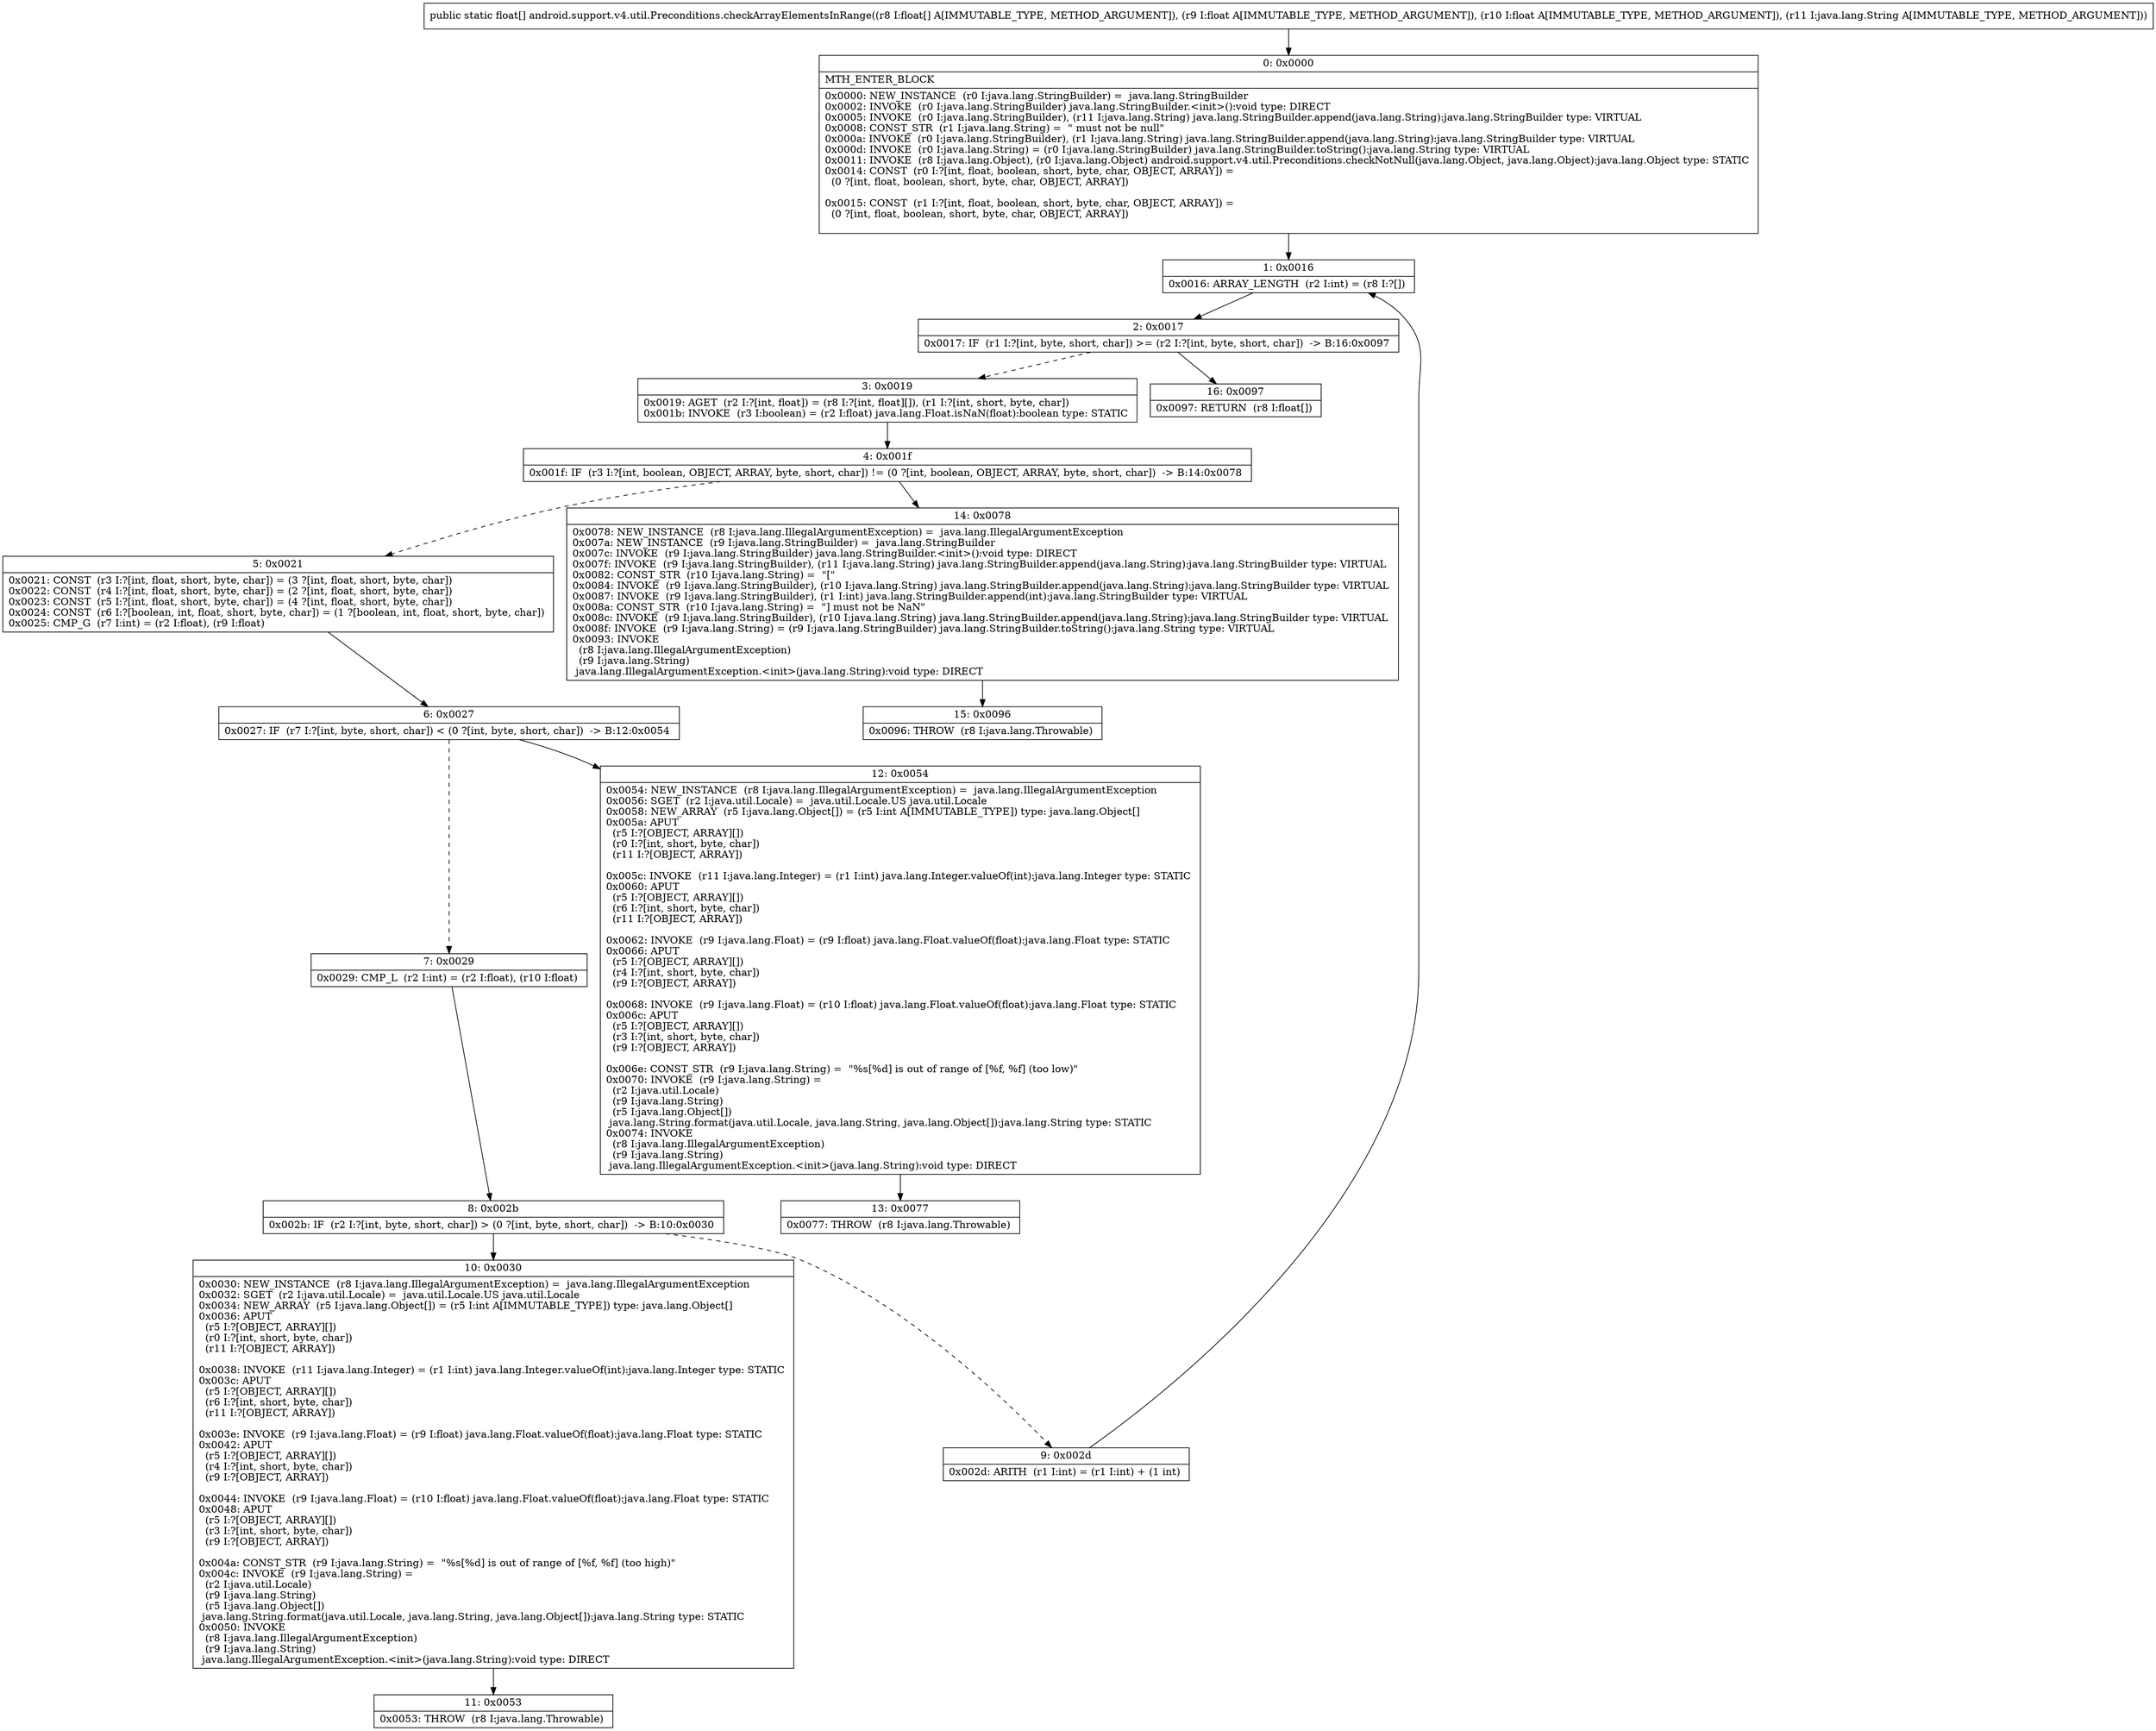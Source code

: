 digraph "CFG forandroid.support.v4.util.Preconditions.checkArrayElementsInRange([FFFLjava\/lang\/String;)[F" {
Node_0 [shape=record,label="{0\:\ 0x0000|MTH_ENTER_BLOCK\l|0x0000: NEW_INSTANCE  (r0 I:java.lang.StringBuilder) =  java.lang.StringBuilder \l0x0002: INVOKE  (r0 I:java.lang.StringBuilder) java.lang.StringBuilder.\<init\>():void type: DIRECT \l0x0005: INVOKE  (r0 I:java.lang.StringBuilder), (r11 I:java.lang.String) java.lang.StringBuilder.append(java.lang.String):java.lang.StringBuilder type: VIRTUAL \l0x0008: CONST_STR  (r1 I:java.lang.String) =  \" must not be null\" \l0x000a: INVOKE  (r0 I:java.lang.StringBuilder), (r1 I:java.lang.String) java.lang.StringBuilder.append(java.lang.String):java.lang.StringBuilder type: VIRTUAL \l0x000d: INVOKE  (r0 I:java.lang.String) = (r0 I:java.lang.StringBuilder) java.lang.StringBuilder.toString():java.lang.String type: VIRTUAL \l0x0011: INVOKE  (r8 I:java.lang.Object), (r0 I:java.lang.Object) android.support.v4.util.Preconditions.checkNotNull(java.lang.Object, java.lang.Object):java.lang.Object type: STATIC \l0x0014: CONST  (r0 I:?[int, float, boolean, short, byte, char, OBJECT, ARRAY]) = \l  (0 ?[int, float, boolean, short, byte, char, OBJECT, ARRAY])\l \l0x0015: CONST  (r1 I:?[int, float, boolean, short, byte, char, OBJECT, ARRAY]) = \l  (0 ?[int, float, boolean, short, byte, char, OBJECT, ARRAY])\l \l}"];
Node_1 [shape=record,label="{1\:\ 0x0016|0x0016: ARRAY_LENGTH  (r2 I:int) = (r8 I:?[]) \l}"];
Node_2 [shape=record,label="{2\:\ 0x0017|0x0017: IF  (r1 I:?[int, byte, short, char]) \>= (r2 I:?[int, byte, short, char])  \-\> B:16:0x0097 \l}"];
Node_3 [shape=record,label="{3\:\ 0x0019|0x0019: AGET  (r2 I:?[int, float]) = (r8 I:?[int, float][]), (r1 I:?[int, short, byte, char]) \l0x001b: INVOKE  (r3 I:boolean) = (r2 I:float) java.lang.Float.isNaN(float):boolean type: STATIC \l}"];
Node_4 [shape=record,label="{4\:\ 0x001f|0x001f: IF  (r3 I:?[int, boolean, OBJECT, ARRAY, byte, short, char]) != (0 ?[int, boolean, OBJECT, ARRAY, byte, short, char])  \-\> B:14:0x0078 \l}"];
Node_5 [shape=record,label="{5\:\ 0x0021|0x0021: CONST  (r3 I:?[int, float, short, byte, char]) = (3 ?[int, float, short, byte, char]) \l0x0022: CONST  (r4 I:?[int, float, short, byte, char]) = (2 ?[int, float, short, byte, char]) \l0x0023: CONST  (r5 I:?[int, float, short, byte, char]) = (4 ?[int, float, short, byte, char]) \l0x0024: CONST  (r6 I:?[boolean, int, float, short, byte, char]) = (1 ?[boolean, int, float, short, byte, char]) \l0x0025: CMP_G  (r7 I:int) = (r2 I:float), (r9 I:float) \l}"];
Node_6 [shape=record,label="{6\:\ 0x0027|0x0027: IF  (r7 I:?[int, byte, short, char]) \< (0 ?[int, byte, short, char])  \-\> B:12:0x0054 \l}"];
Node_7 [shape=record,label="{7\:\ 0x0029|0x0029: CMP_L  (r2 I:int) = (r2 I:float), (r10 I:float) \l}"];
Node_8 [shape=record,label="{8\:\ 0x002b|0x002b: IF  (r2 I:?[int, byte, short, char]) \> (0 ?[int, byte, short, char])  \-\> B:10:0x0030 \l}"];
Node_9 [shape=record,label="{9\:\ 0x002d|0x002d: ARITH  (r1 I:int) = (r1 I:int) + (1 int) \l}"];
Node_10 [shape=record,label="{10\:\ 0x0030|0x0030: NEW_INSTANCE  (r8 I:java.lang.IllegalArgumentException) =  java.lang.IllegalArgumentException \l0x0032: SGET  (r2 I:java.util.Locale) =  java.util.Locale.US java.util.Locale \l0x0034: NEW_ARRAY  (r5 I:java.lang.Object[]) = (r5 I:int A[IMMUTABLE_TYPE]) type: java.lang.Object[] \l0x0036: APUT  \l  (r5 I:?[OBJECT, ARRAY][])\l  (r0 I:?[int, short, byte, char])\l  (r11 I:?[OBJECT, ARRAY])\l \l0x0038: INVOKE  (r11 I:java.lang.Integer) = (r1 I:int) java.lang.Integer.valueOf(int):java.lang.Integer type: STATIC \l0x003c: APUT  \l  (r5 I:?[OBJECT, ARRAY][])\l  (r6 I:?[int, short, byte, char])\l  (r11 I:?[OBJECT, ARRAY])\l \l0x003e: INVOKE  (r9 I:java.lang.Float) = (r9 I:float) java.lang.Float.valueOf(float):java.lang.Float type: STATIC \l0x0042: APUT  \l  (r5 I:?[OBJECT, ARRAY][])\l  (r4 I:?[int, short, byte, char])\l  (r9 I:?[OBJECT, ARRAY])\l \l0x0044: INVOKE  (r9 I:java.lang.Float) = (r10 I:float) java.lang.Float.valueOf(float):java.lang.Float type: STATIC \l0x0048: APUT  \l  (r5 I:?[OBJECT, ARRAY][])\l  (r3 I:?[int, short, byte, char])\l  (r9 I:?[OBJECT, ARRAY])\l \l0x004a: CONST_STR  (r9 I:java.lang.String) =  \"%s[%d] is out of range of [%f, %f] (too high)\" \l0x004c: INVOKE  (r9 I:java.lang.String) = \l  (r2 I:java.util.Locale)\l  (r9 I:java.lang.String)\l  (r5 I:java.lang.Object[])\l java.lang.String.format(java.util.Locale, java.lang.String, java.lang.Object[]):java.lang.String type: STATIC \l0x0050: INVOKE  \l  (r8 I:java.lang.IllegalArgumentException)\l  (r9 I:java.lang.String)\l java.lang.IllegalArgumentException.\<init\>(java.lang.String):void type: DIRECT \l}"];
Node_11 [shape=record,label="{11\:\ 0x0053|0x0053: THROW  (r8 I:java.lang.Throwable) \l}"];
Node_12 [shape=record,label="{12\:\ 0x0054|0x0054: NEW_INSTANCE  (r8 I:java.lang.IllegalArgumentException) =  java.lang.IllegalArgumentException \l0x0056: SGET  (r2 I:java.util.Locale) =  java.util.Locale.US java.util.Locale \l0x0058: NEW_ARRAY  (r5 I:java.lang.Object[]) = (r5 I:int A[IMMUTABLE_TYPE]) type: java.lang.Object[] \l0x005a: APUT  \l  (r5 I:?[OBJECT, ARRAY][])\l  (r0 I:?[int, short, byte, char])\l  (r11 I:?[OBJECT, ARRAY])\l \l0x005c: INVOKE  (r11 I:java.lang.Integer) = (r1 I:int) java.lang.Integer.valueOf(int):java.lang.Integer type: STATIC \l0x0060: APUT  \l  (r5 I:?[OBJECT, ARRAY][])\l  (r6 I:?[int, short, byte, char])\l  (r11 I:?[OBJECT, ARRAY])\l \l0x0062: INVOKE  (r9 I:java.lang.Float) = (r9 I:float) java.lang.Float.valueOf(float):java.lang.Float type: STATIC \l0x0066: APUT  \l  (r5 I:?[OBJECT, ARRAY][])\l  (r4 I:?[int, short, byte, char])\l  (r9 I:?[OBJECT, ARRAY])\l \l0x0068: INVOKE  (r9 I:java.lang.Float) = (r10 I:float) java.lang.Float.valueOf(float):java.lang.Float type: STATIC \l0x006c: APUT  \l  (r5 I:?[OBJECT, ARRAY][])\l  (r3 I:?[int, short, byte, char])\l  (r9 I:?[OBJECT, ARRAY])\l \l0x006e: CONST_STR  (r9 I:java.lang.String) =  \"%s[%d] is out of range of [%f, %f] (too low)\" \l0x0070: INVOKE  (r9 I:java.lang.String) = \l  (r2 I:java.util.Locale)\l  (r9 I:java.lang.String)\l  (r5 I:java.lang.Object[])\l java.lang.String.format(java.util.Locale, java.lang.String, java.lang.Object[]):java.lang.String type: STATIC \l0x0074: INVOKE  \l  (r8 I:java.lang.IllegalArgumentException)\l  (r9 I:java.lang.String)\l java.lang.IllegalArgumentException.\<init\>(java.lang.String):void type: DIRECT \l}"];
Node_13 [shape=record,label="{13\:\ 0x0077|0x0077: THROW  (r8 I:java.lang.Throwable) \l}"];
Node_14 [shape=record,label="{14\:\ 0x0078|0x0078: NEW_INSTANCE  (r8 I:java.lang.IllegalArgumentException) =  java.lang.IllegalArgumentException \l0x007a: NEW_INSTANCE  (r9 I:java.lang.StringBuilder) =  java.lang.StringBuilder \l0x007c: INVOKE  (r9 I:java.lang.StringBuilder) java.lang.StringBuilder.\<init\>():void type: DIRECT \l0x007f: INVOKE  (r9 I:java.lang.StringBuilder), (r11 I:java.lang.String) java.lang.StringBuilder.append(java.lang.String):java.lang.StringBuilder type: VIRTUAL \l0x0082: CONST_STR  (r10 I:java.lang.String) =  \"[\" \l0x0084: INVOKE  (r9 I:java.lang.StringBuilder), (r10 I:java.lang.String) java.lang.StringBuilder.append(java.lang.String):java.lang.StringBuilder type: VIRTUAL \l0x0087: INVOKE  (r9 I:java.lang.StringBuilder), (r1 I:int) java.lang.StringBuilder.append(int):java.lang.StringBuilder type: VIRTUAL \l0x008a: CONST_STR  (r10 I:java.lang.String) =  \"] must not be NaN\" \l0x008c: INVOKE  (r9 I:java.lang.StringBuilder), (r10 I:java.lang.String) java.lang.StringBuilder.append(java.lang.String):java.lang.StringBuilder type: VIRTUAL \l0x008f: INVOKE  (r9 I:java.lang.String) = (r9 I:java.lang.StringBuilder) java.lang.StringBuilder.toString():java.lang.String type: VIRTUAL \l0x0093: INVOKE  \l  (r8 I:java.lang.IllegalArgumentException)\l  (r9 I:java.lang.String)\l java.lang.IllegalArgumentException.\<init\>(java.lang.String):void type: DIRECT \l}"];
Node_15 [shape=record,label="{15\:\ 0x0096|0x0096: THROW  (r8 I:java.lang.Throwable) \l}"];
Node_16 [shape=record,label="{16\:\ 0x0097|0x0097: RETURN  (r8 I:float[]) \l}"];
MethodNode[shape=record,label="{public static float[] android.support.v4.util.Preconditions.checkArrayElementsInRange((r8 I:float[] A[IMMUTABLE_TYPE, METHOD_ARGUMENT]), (r9 I:float A[IMMUTABLE_TYPE, METHOD_ARGUMENT]), (r10 I:float A[IMMUTABLE_TYPE, METHOD_ARGUMENT]), (r11 I:java.lang.String A[IMMUTABLE_TYPE, METHOD_ARGUMENT])) }"];
MethodNode -> Node_0;
Node_0 -> Node_1;
Node_1 -> Node_2;
Node_2 -> Node_3[style=dashed];
Node_2 -> Node_16;
Node_3 -> Node_4;
Node_4 -> Node_5[style=dashed];
Node_4 -> Node_14;
Node_5 -> Node_6;
Node_6 -> Node_7[style=dashed];
Node_6 -> Node_12;
Node_7 -> Node_8;
Node_8 -> Node_9[style=dashed];
Node_8 -> Node_10;
Node_9 -> Node_1;
Node_10 -> Node_11;
Node_12 -> Node_13;
Node_14 -> Node_15;
}

